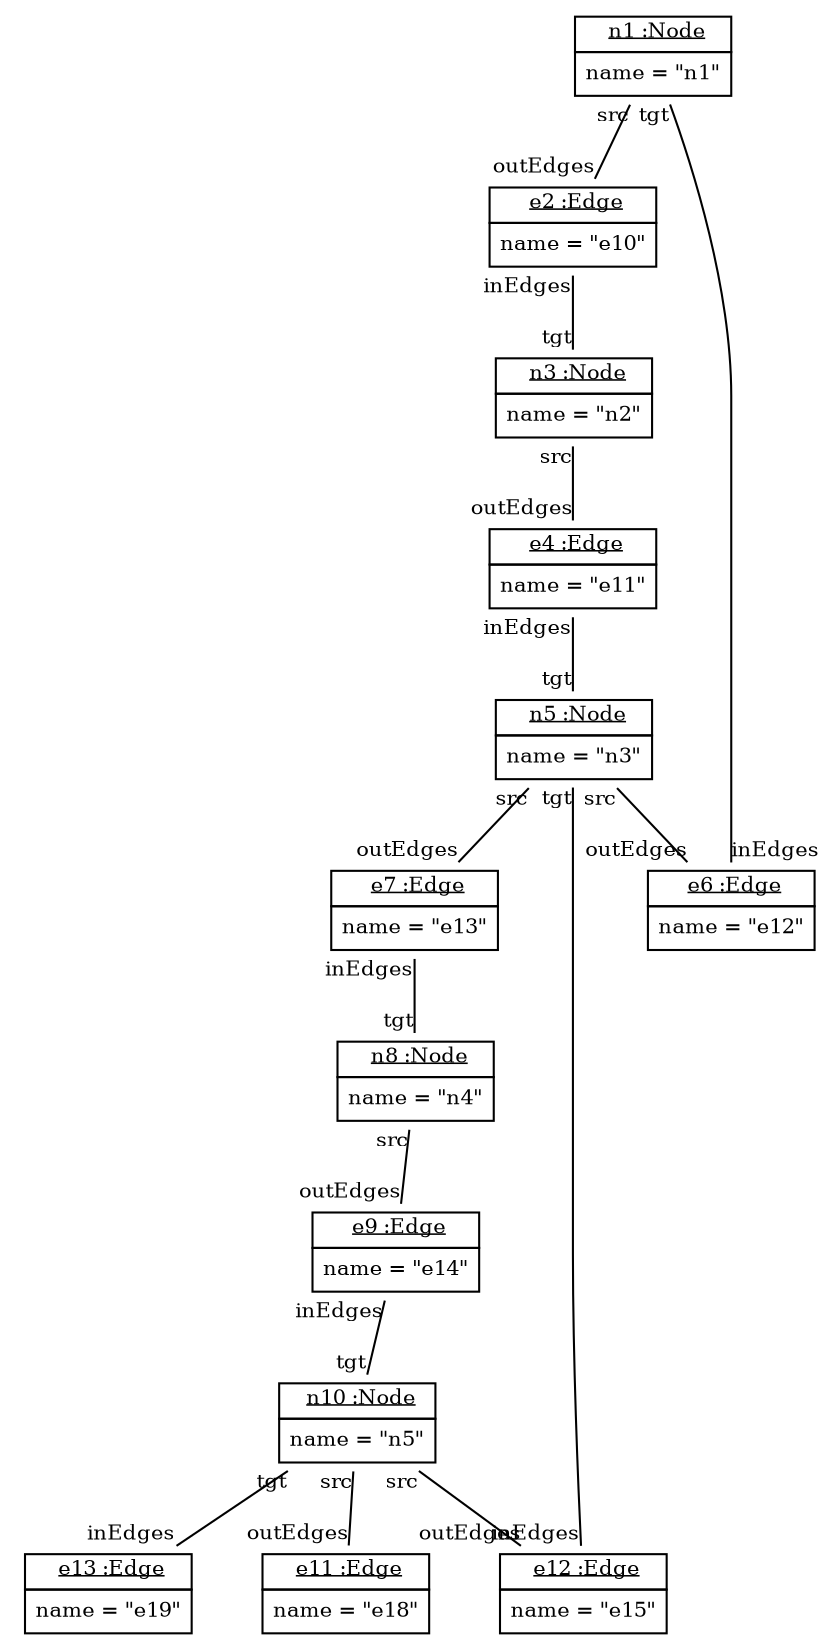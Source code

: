 graph ObjectDiagram {
   node [shape = none, fontsize = 10];
   edge [fontsize = 10];

n1 [label=<<table border='0' cellborder='1' cellspacing='0'> <tr> <td> <u>n1 :Node</u></td></tr><tr><td><table border='0' cellborder='0' cellspacing='0'><tr><td>name = "n1"</td></tr></table></td></tr></table>>];
e2 [label=<<table border='0' cellborder='1' cellspacing='0'> <tr> <td> <u>e2 :Edge</u></td></tr><tr><td><table border='0' cellborder='0' cellspacing='0'><tr><td>name = "e10"</td></tr></table></td></tr></table>>];
n3 [label=<<table border='0' cellborder='1' cellspacing='0'> <tr> <td> <u>n3 :Node</u></td></tr><tr><td><table border='0' cellborder='0' cellspacing='0'><tr><td>name = "n2"</td></tr></table></td></tr></table>>];
e4 [label=<<table border='0' cellborder='1' cellspacing='0'> <tr> <td> <u>e4 :Edge</u></td></tr><tr><td><table border='0' cellborder='0' cellspacing='0'><tr><td>name = "e11"</td></tr></table></td></tr></table>>];
n5 [label=<<table border='0' cellborder='1' cellspacing='0'> <tr> <td> <u>n5 :Node</u></td></tr><tr><td><table border='0' cellborder='0' cellspacing='0'><tr><td>name = "n3"</td></tr></table></td></tr></table>>];
e6 [label=<<table border='0' cellborder='1' cellspacing='0'> <tr> <td> <u>e6 :Edge</u></td></tr><tr><td><table border='0' cellborder='0' cellspacing='0'><tr><td>name = "e12"</td></tr></table></td></tr></table>>];
e7 [label=<<table border='0' cellborder='1' cellspacing='0'> <tr> <td> <u>e7 :Edge</u></td></tr><tr><td><table border='0' cellborder='0' cellspacing='0'><tr><td>name = "e13"</td></tr></table></td></tr></table>>];
n8 [label=<<table border='0' cellborder='1' cellspacing='0'> <tr> <td> <u>n8 :Node</u></td></tr><tr><td><table border='0' cellborder='0' cellspacing='0'><tr><td>name = "n4"</td></tr></table></td></tr></table>>];
e9 [label=<<table border='0' cellborder='1' cellspacing='0'> <tr> <td> <u>e9 :Edge</u></td></tr><tr><td><table border='0' cellborder='0' cellspacing='0'><tr><td>name = "e14"</td></tr></table></td></tr></table>>];
n10 [label=<<table border='0' cellborder='1' cellspacing='0'> <tr> <td> <u>n10 :Node</u></td></tr><tr><td><table border='0' cellborder='0' cellspacing='0'><tr><td>name = "n5"</td></tr></table></td></tr></table>>];
e11 [label=<<table border='0' cellborder='1' cellspacing='0'> <tr> <td> <u>e11 :Edge</u></td></tr><tr><td><table border='0' cellborder='0' cellspacing='0'><tr><td>name = "e18"</td></tr></table></td></tr></table>>];
e12 [label=<<table border='0' cellborder='1' cellspacing='0'> <tr> <td> <u>e12 :Edge</u></td></tr><tr><td><table border='0' cellborder='0' cellspacing='0'><tr><td>name = "e15"</td></tr></table></td></tr></table>>];
e13 [label=<<table border='0' cellborder='1' cellspacing='0'> <tr> <td> <u>e13 :Edge</u></td></tr><tr><td><table border='0' cellborder='0' cellspacing='0'><tr><td>name = "e19"</td></tr></table></td></tr></table>>];

e2 -- n3 [headlabel = "tgt" taillabel = "inEdges"];
e4 -- n5 [headlabel = "tgt" taillabel = "inEdges"];
e7 -- n8 [headlabel = "tgt" taillabel = "inEdges"];
e9 -- n10 [headlabel = "tgt" taillabel = "inEdges"];
n10 -- e11 [headlabel = "outEdges" taillabel = "src"];
n10 -- e12 [headlabel = "outEdges" taillabel = "src"];
n10 -- e13 [headlabel = "inEdges" taillabel = "tgt"];
n1 -- e2 [headlabel = "outEdges" taillabel = "src"];
n1 -- e6 [headlabel = "inEdges" taillabel = "tgt"];
n3 -- e4 [headlabel = "outEdges" taillabel = "src"];
n5 -- e12 [headlabel = "inEdges" taillabel = "tgt"];
n5 -- e6 [headlabel = "outEdges" taillabel = "src"];
n5 -- e7 [headlabel = "outEdges" taillabel = "src"];
n8 -- e9 [headlabel = "outEdges" taillabel = "src"];
}
